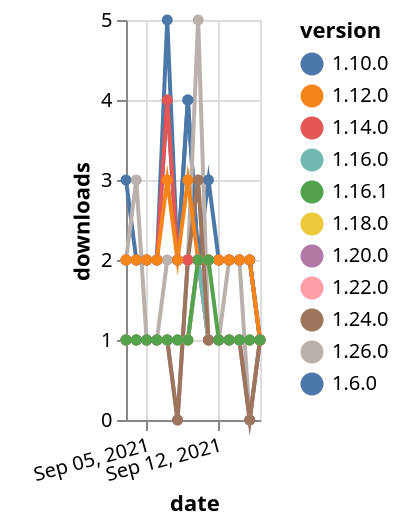 {"$schema": "https://vega.github.io/schema/vega-lite/v5.json", "description": "A simple bar chart with embedded data.", "data": {"values": [{"date": "2021-09-03", "total": 4013, "delta": 3, "version": "1.6.0"}, {"date": "2021-09-04", "total": 4015, "delta": 2, "version": "1.6.0"}, {"date": "2021-09-05", "total": 4017, "delta": 2, "version": "1.6.0"}, {"date": "2021-09-06", "total": 4019, "delta": 2, "version": "1.6.0"}, {"date": "2021-09-07", "total": 4024, "delta": 5, "version": "1.6.0"}, {"date": "2021-09-08", "total": 4026, "delta": 2, "version": "1.6.0"}, {"date": "2021-09-09", "total": 4030, "delta": 4, "version": "1.6.0"}, {"date": "2021-09-10", "total": 4032, "delta": 2, "version": "1.6.0"}, {"date": "2021-09-11", "total": 4034, "delta": 2, "version": "1.6.0"}, {"date": "2021-09-12", "total": 4036, "delta": 2, "version": "1.6.0"}, {"date": "2021-09-13", "total": 4038, "delta": 2, "version": "1.6.0"}, {"date": "2021-09-14", "total": 4040, "delta": 2, "version": "1.6.0"}, {"date": "2021-09-15", "total": 4042, "delta": 2, "version": "1.6.0"}, {"date": "2021-09-16", "total": 4043, "delta": 1, "version": "1.6.0"}, {"date": "2021-09-03", "total": 213, "delta": 1, "version": "1.18.0"}, {"date": "2021-09-04", "total": 214, "delta": 1, "version": "1.18.0"}, {"date": "2021-09-05", "total": 215, "delta": 1, "version": "1.18.0"}, {"date": "2021-09-06", "total": 216, "delta": 1, "version": "1.18.0"}, {"date": "2021-09-07", "total": 217, "delta": 1, "version": "1.18.0"}, {"date": "2021-09-08", "total": 218, "delta": 1, "version": "1.18.0"}, {"date": "2021-09-09", "total": 219, "delta": 1, "version": "1.18.0"}, {"date": "2021-09-10", "total": 221, "delta": 2, "version": "1.18.0"}, {"date": "2021-09-11", "total": 222, "delta": 1, "version": "1.18.0"}, {"date": "2021-09-12", "total": 223, "delta": 1, "version": "1.18.0"}, {"date": "2021-09-13", "total": 224, "delta": 1, "version": "1.18.0"}, {"date": "2021-09-14", "total": 225, "delta": 1, "version": "1.18.0"}, {"date": "2021-09-15", "total": 226, "delta": 1, "version": "1.18.0"}, {"date": "2021-09-16", "total": 227, "delta": 1, "version": "1.18.0"}, {"date": "2021-09-03", "total": 211, "delta": 1, "version": "1.22.0"}, {"date": "2021-09-04", "total": 212, "delta": 1, "version": "1.22.0"}, {"date": "2021-09-05", "total": 213, "delta": 1, "version": "1.22.0"}, {"date": "2021-09-06", "total": 214, "delta": 1, "version": "1.22.0"}, {"date": "2021-09-07", "total": 215, "delta": 1, "version": "1.22.0"}, {"date": "2021-09-08", "total": 216, "delta": 1, "version": "1.22.0"}, {"date": "2021-09-09", "total": 217, "delta": 1, "version": "1.22.0"}, {"date": "2021-09-10", "total": 219, "delta": 2, "version": "1.22.0"}, {"date": "2021-09-11", "total": 220, "delta": 1, "version": "1.22.0"}, {"date": "2021-09-12", "total": 221, "delta": 1, "version": "1.22.0"}, {"date": "2021-09-13", "total": 222, "delta": 1, "version": "1.22.0"}, {"date": "2021-09-14", "total": 223, "delta": 1, "version": "1.22.0"}, {"date": "2021-09-15", "total": 224, "delta": 1, "version": "1.22.0"}, {"date": "2021-09-16", "total": 225, "delta": 1, "version": "1.22.0"}, {"date": "2021-09-03", "total": 3490, "delta": 2, "version": "1.10.0"}, {"date": "2021-09-04", "total": 3492, "delta": 2, "version": "1.10.0"}, {"date": "2021-09-05", "total": 3494, "delta": 2, "version": "1.10.0"}, {"date": "2021-09-06", "total": 3496, "delta": 2, "version": "1.10.0"}, {"date": "2021-09-07", "total": 3500, "delta": 4, "version": "1.10.0"}, {"date": "2021-09-08", "total": 3502, "delta": 2, "version": "1.10.0"}, {"date": "2021-09-09", "total": 3506, "delta": 4, "version": "1.10.0"}, {"date": "2021-09-10", "total": 3508, "delta": 2, "version": "1.10.0"}, {"date": "2021-09-11", "total": 3511, "delta": 3, "version": "1.10.0"}, {"date": "2021-09-12", "total": 3513, "delta": 2, "version": "1.10.0"}, {"date": "2021-09-13", "total": 3515, "delta": 2, "version": "1.10.0"}, {"date": "2021-09-14", "total": 3517, "delta": 2, "version": "1.10.0"}, {"date": "2021-09-15", "total": 3519, "delta": 2, "version": "1.10.0"}, {"date": "2021-09-16", "total": 3520, "delta": 1, "version": "1.10.0"}, {"date": "2021-09-03", "total": 144, "delta": 2, "version": "1.26.0"}, {"date": "2021-09-04", "total": 147, "delta": 3, "version": "1.26.0"}, {"date": "2021-09-05", "total": 148, "delta": 1, "version": "1.26.0"}, {"date": "2021-09-06", "total": 149, "delta": 1, "version": "1.26.0"}, {"date": "2021-09-07", "total": 151, "delta": 2, "version": "1.26.0"}, {"date": "2021-09-08", "total": 153, "delta": 2, "version": "1.26.0"}, {"date": "2021-09-09", "total": 155, "delta": 2, "version": "1.26.0"}, {"date": "2021-09-10", "total": 160, "delta": 5, "version": "1.26.0"}, {"date": "2021-09-11", "total": 161, "delta": 1, "version": "1.26.0"}, {"date": "2021-09-12", "total": 162, "delta": 1, "version": "1.26.0"}, {"date": "2021-09-13", "total": 164, "delta": 2, "version": "1.26.0"}, {"date": "2021-09-14", "total": 166, "delta": 2, "version": "1.26.0"}, {"date": "2021-09-15", "total": 166, "delta": 0, "version": "1.26.0"}, {"date": "2021-09-16", "total": 167, "delta": 1, "version": "1.26.0"}, {"date": "2021-09-03", "total": 207, "delta": 1, "version": "1.20.0"}, {"date": "2021-09-04", "total": 208, "delta": 1, "version": "1.20.0"}, {"date": "2021-09-05", "total": 209, "delta": 1, "version": "1.20.0"}, {"date": "2021-09-06", "total": 210, "delta": 1, "version": "1.20.0"}, {"date": "2021-09-07", "total": 211, "delta": 1, "version": "1.20.0"}, {"date": "2021-09-08", "total": 211, "delta": 0, "version": "1.20.0"}, {"date": "2021-09-09", "total": 213, "delta": 2, "version": "1.20.0"}, {"date": "2021-09-10", "total": 215, "delta": 2, "version": "1.20.0"}, {"date": "2021-09-11", "total": 216, "delta": 1, "version": "1.20.0"}, {"date": "2021-09-12", "total": 217, "delta": 1, "version": "1.20.0"}, {"date": "2021-09-13", "total": 218, "delta": 1, "version": "1.20.0"}, {"date": "2021-09-14", "total": 219, "delta": 1, "version": "1.20.0"}, {"date": "2021-09-15", "total": 219, "delta": 0, "version": "1.20.0"}, {"date": "2021-09-16", "total": 220, "delta": 1, "version": "1.20.0"}, {"date": "2021-09-03", "total": 336, "delta": 1, "version": "1.16.0"}, {"date": "2021-09-04", "total": 337, "delta": 1, "version": "1.16.0"}, {"date": "2021-09-05", "total": 338, "delta": 1, "version": "1.16.0"}, {"date": "2021-09-06", "total": 339, "delta": 1, "version": "1.16.0"}, {"date": "2021-09-07", "total": 340, "delta": 1, "version": "1.16.0"}, {"date": "2021-09-08", "total": 341, "delta": 1, "version": "1.16.0"}, {"date": "2021-09-09", "total": 342, "delta": 1, "version": "1.16.0"}, {"date": "2021-09-10", "total": 344, "delta": 2, "version": "1.16.0"}, {"date": "2021-09-11", "total": 345, "delta": 1, "version": "1.16.0"}, {"date": "2021-09-12", "total": 346, "delta": 1, "version": "1.16.0"}, {"date": "2021-09-13", "total": 347, "delta": 1, "version": "1.16.0"}, {"date": "2021-09-14", "total": 348, "delta": 1, "version": "1.16.0"}, {"date": "2021-09-15", "total": 349, "delta": 1, "version": "1.16.0"}, {"date": "2021-09-16", "total": 350, "delta": 1, "version": "1.16.0"}, {"date": "2021-09-03", "total": 217, "delta": 1, "version": "1.24.0"}, {"date": "2021-09-04", "total": 218, "delta": 1, "version": "1.24.0"}, {"date": "2021-09-05", "total": 219, "delta": 1, "version": "1.24.0"}, {"date": "2021-09-06", "total": 220, "delta": 1, "version": "1.24.0"}, {"date": "2021-09-07", "total": 221, "delta": 1, "version": "1.24.0"}, {"date": "2021-09-08", "total": 221, "delta": 0, "version": "1.24.0"}, {"date": "2021-09-09", "total": 223, "delta": 2, "version": "1.24.0"}, {"date": "2021-09-10", "total": 226, "delta": 3, "version": "1.24.0"}, {"date": "2021-09-11", "total": 227, "delta": 1, "version": "1.24.0"}, {"date": "2021-09-12", "total": 228, "delta": 1, "version": "1.24.0"}, {"date": "2021-09-13", "total": 229, "delta": 1, "version": "1.24.0"}, {"date": "2021-09-14", "total": 230, "delta": 1, "version": "1.24.0"}, {"date": "2021-09-15", "total": 230, "delta": 0, "version": "1.24.0"}, {"date": "2021-09-16", "total": 231, "delta": 1, "version": "1.24.0"}, {"date": "2021-09-03", "total": 2460, "delta": 2, "version": "1.14.0"}, {"date": "2021-09-04", "total": 2462, "delta": 2, "version": "1.14.0"}, {"date": "2021-09-05", "total": 2464, "delta": 2, "version": "1.14.0"}, {"date": "2021-09-06", "total": 2466, "delta": 2, "version": "1.14.0"}, {"date": "2021-09-07", "total": 2470, "delta": 4, "version": "1.14.0"}, {"date": "2021-09-08", "total": 2472, "delta": 2, "version": "1.14.0"}, {"date": "2021-09-09", "total": 2474, "delta": 2, "version": "1.14.0"}, {"date": "2021-09-10", "total": 2476, "delta": 2, "version": "1.14.0"}, {"date": "2021-09-11", "total": 2478, "delta": 2, "version": "1.14.0"}, {"date": "2021-09-12", "total": 2480, "delta": 2, "version": "1.14.0"}, {"date": "2021-09-13", "total": 2482, "delta": 2, "version": "1.14.0"}, {"date": "2021-09-14", "total": 2484, "delta": 2, "version": "1.14.0"}, {"date": "2021-09-15", "total": 2486, "delta": 2, "version": "1.14.0"}, {"date": "2021-09-16", "total": 2487, "delta": 1, "version": "1.14.0"}, {"date": "2021-09-03", "total": 2667, "delta": 2, "version": "1.12.0"}, {"date": "2021-09-04", "total": 2669, "delta": 2, "version": "1.12.0"}, {"date": "2021-09-05", "total": 2671, "delta": 2, "version": "1.12.0"}, {"date": "2021-09-06", "total": 2673, "delta": 2, "version": "1.12.0"}, {"date": "2021-09-07", "total": 2676, "delta": 3, "version": "1.12.0"}, {"date": "2021-09-08", "total": 2678, "delta": 2, "version": "1.12.0"}, {"date": "2021-09-09", "total": 2681, "delta": 3, "version": "1.12.0"}, {"date": "2021-09-10", "total": 2683, "delta": 2, "version": "1.12.0"}, {"date": "2021-09-11", "total": 2685, "delta": 2, "version": "1.12.0"}, {"date": "2021-09-12", "total": 2687, "delta": 2, "version": "1.12.0"}, {"date": "2021-09-13", "total": 2689, "delta": 2, "version": "1.12.0"}, {"date": "2021-09-14", "total": 2691, "delta": 2, "version": "1.12.0"}, {"date": "2021-09-15", "total": 2693, "delta": 2, "version": "1.12.0"}, {"date": "2021-09-16", "total": 2694, "delta": 1, "version": "1.12.0"}, {"date": "2021-09-03", "total": 258, "delta": 1, "version": "1.16.1"}, {"date": "2021-09-04", "total": 259, "delta": 1, "version": "1.16.1"}, {"date": "2021-09-05", "total": 260, "delta": 1, "version": "1.16.1"}, {"date": "2021-09-06", "total": 261, "delta": 1, "version": "1.16.1"}, {"date": "2021-09-07", "total": 262, "delta": 1, "version": "1.16.1"}, {"date": "2021-09-08", "total": 263, "delta": 1, "version": "1.16.1"}, {"date": "2021-09-09", "total": 264, "delta": 1, "version": "1.16.1"}, {"date": "2021-09-10", "total": 266, "delta": 2, "version": "1.16.1"}, {"date": "2021-09-11", "total": 268, "delta": 2, "version": "1.16.1"}, {"date": "2021-09-12", "total": 269, "delta": 1, "version": "1.16.1"}, {"date": "2021-09-13", "total": 270, "delta": 1, "version": "1.16.1"}, {"date": "2021-09-14", "total": 271, "delta": 1, "version": "1.16.1"}, {"date": "2021-09-15", "total": 272, "delta": 1, "version": "1.16.1"}, {"date": "2021-09-16", "total": 273, "delta": 1, "version": "1.16.1"}]}, "width": "container", "mark": {"type": "line", "point": {"filled": true}}, "encoding": {"x": {"field": "date", "type": "temporal", "timeUnit": "yearmonthdate", "title": "date", "axis": {"labelAngle": -15}}, "y": {"field": "delta", "type": "quantitative", "title": "downloads"}, "color": {"field": "version", "type": "nominal"}, "tooltip": {"field": "delta"}}}